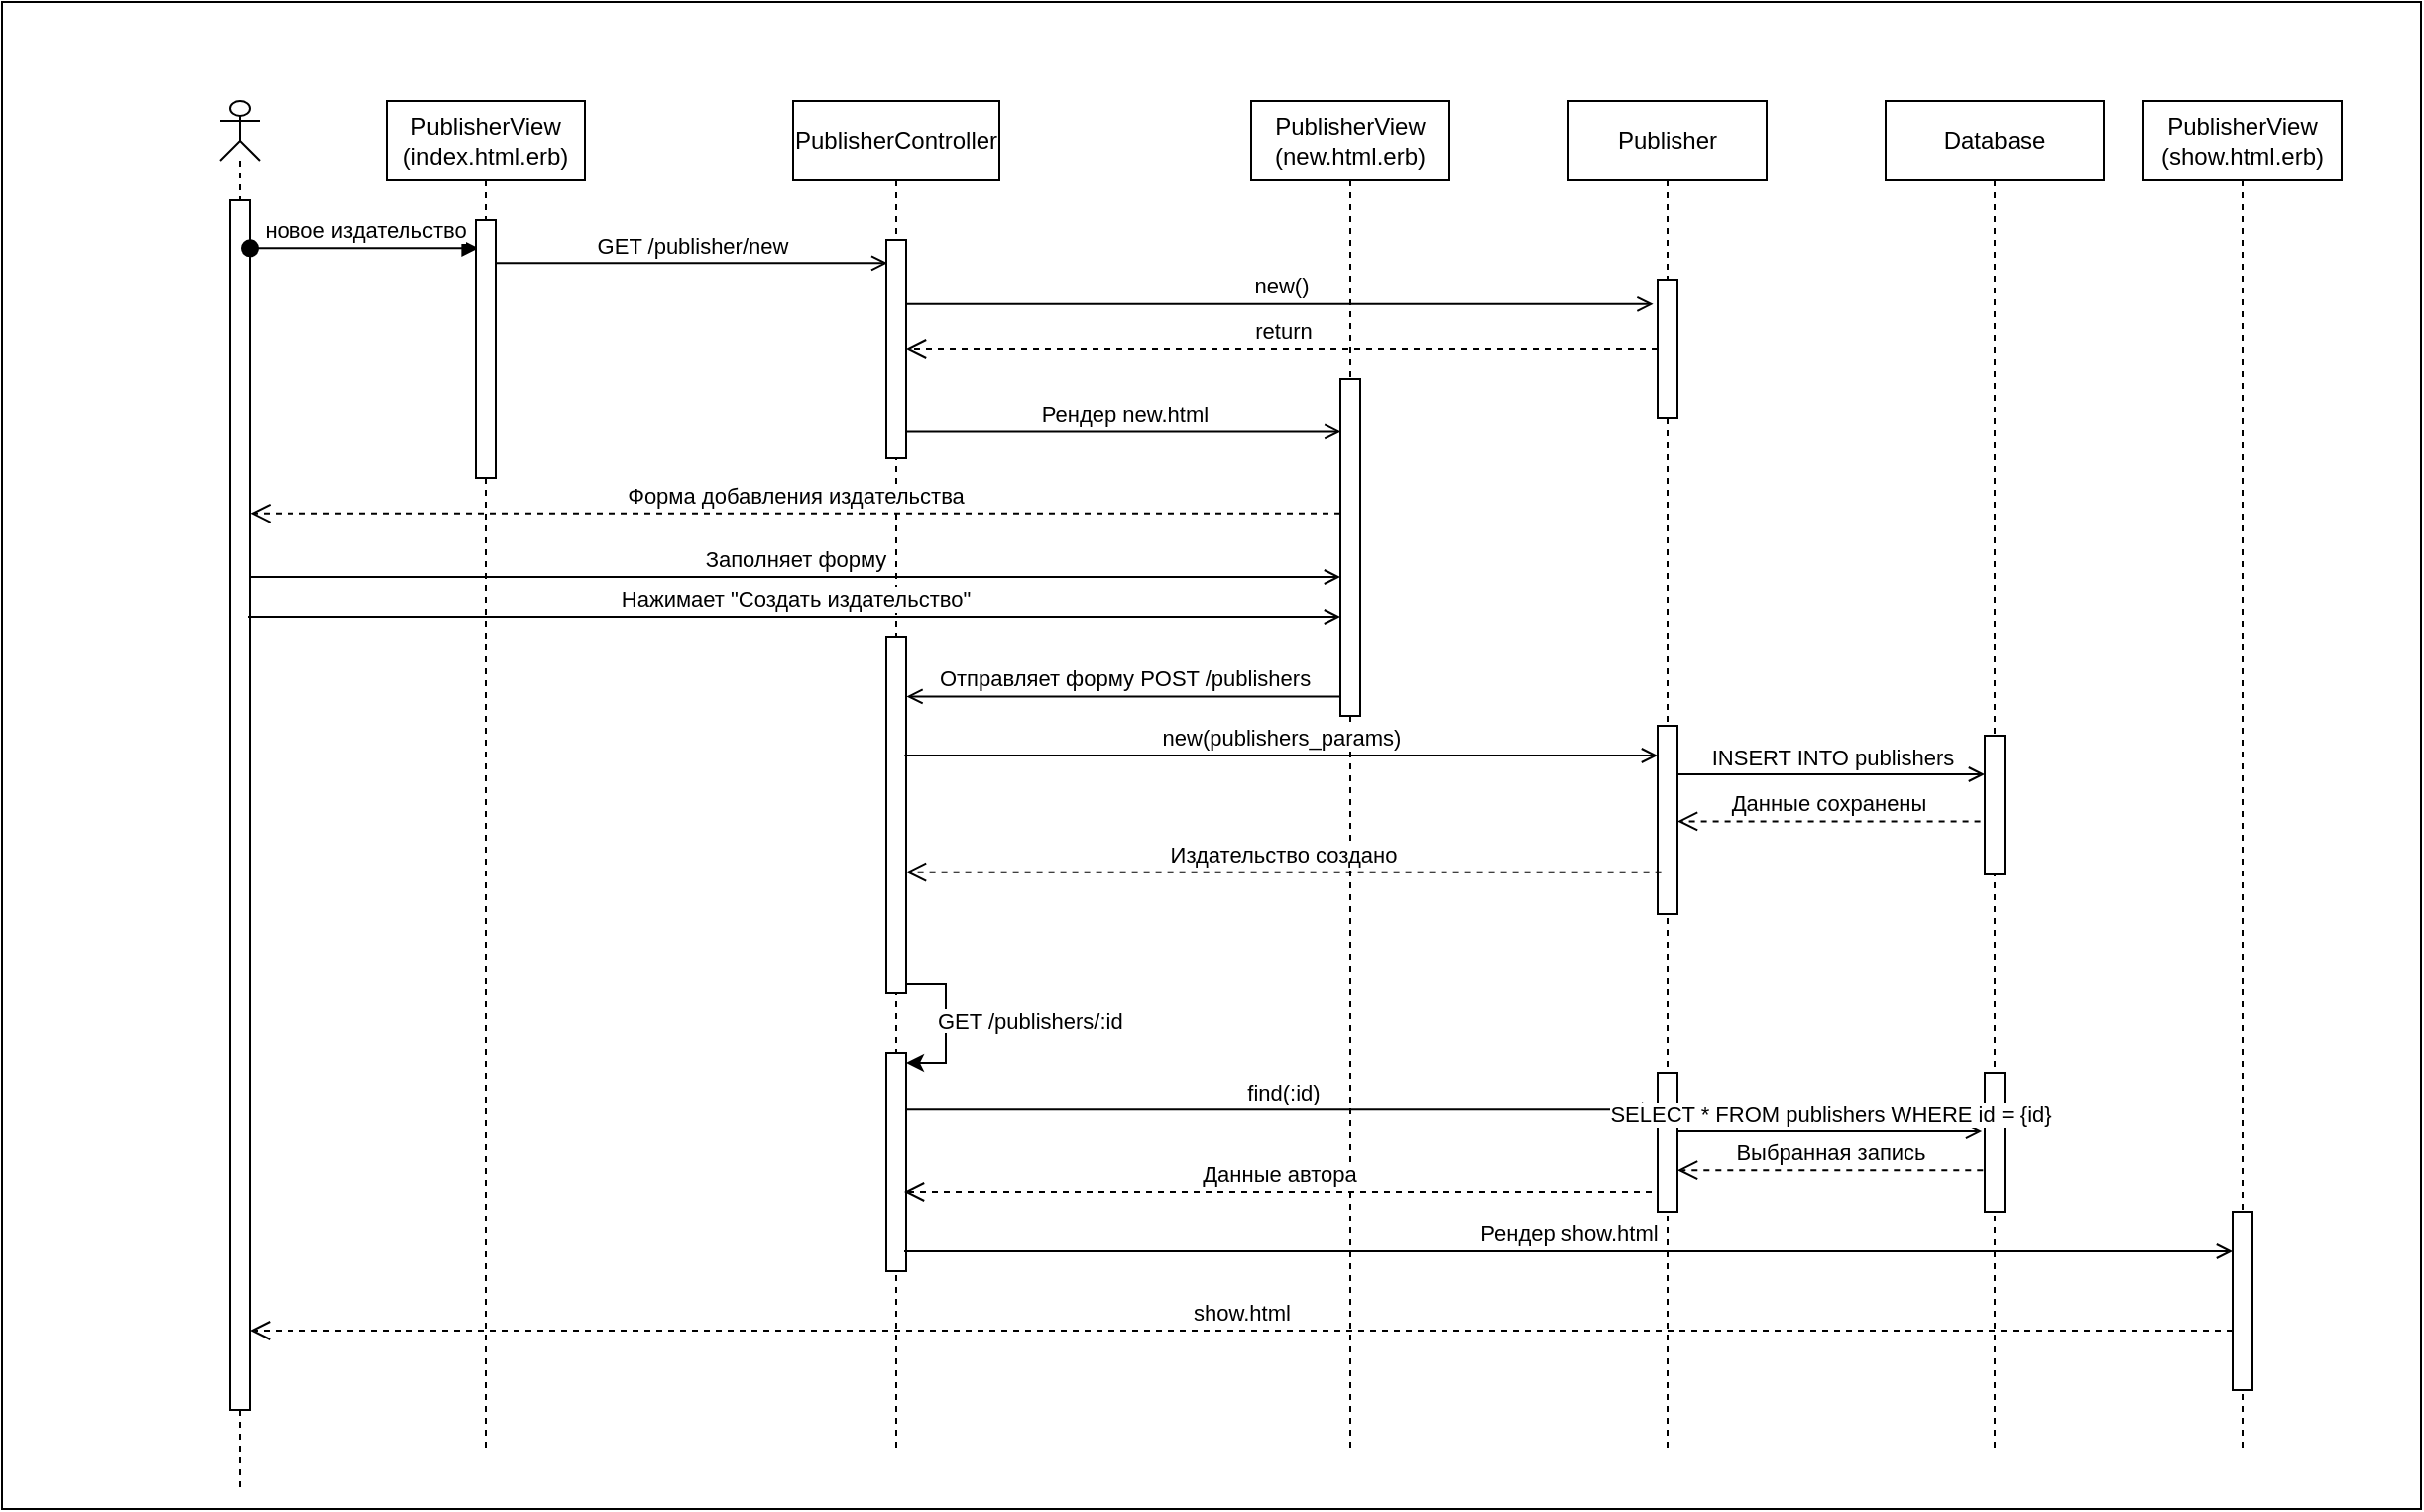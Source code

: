 <mxfile version="24.7.8">
  <diagram name="Page-1" id="2YBvvXClWsGukQMizWep">
    <mxGraphModel dx="1050" dy="1729" grid="1" gridSize="10" guides="1" tooltips="1" connect="1" arrows="1" fold="1" page="1" pageScale="1" pageWidth="850" pageHeight="1100" math="0" shadow="0">
      <root>
        <mxCell id="0" />
        <mxCell id="1" parent="0" />
        <mxCell id="fQp0y2A4cOLIVmd3CANU-1" value="" style="rounded=0;whiteSpace=wrap;html=1;" parent="1" vertex="1">
          <mxGeometry x="780" y="-10" width="1220" height="760" as="geometry" />
        </mxCell>
        <mxCell id="tYpc_6L7HMuKdfje9hwW-2" value="" style="shape=umlLifeline;perimeter=lifelinePerimeter;whiteSpace=wrap;html=1;container=1;dropTarget=0;collapsible=0;recursiveResize=0;outlineConnect=0;portConstraint=eastwest;newEdgeStyle={&quot;curved&quot;:0,&quot;rounded&quot;:0};participant=umlActor;size=30;" parent="1" vertex="1">
          <mxGeometry x="890" y="40" width="20" height="700" as="geometry" />
        </mxCell>
        <mxCell id="wfLRHfoRq0fTwZMZBJ59-5" value="" style="html=1;points=[[0,0,0,0,5],[0,1,0,0,-5],[1,0,0,0,5],[1,1,0,0,-5]];perimeter=orthogonalPerimeter;outlineConnect=0;targetShapes=umlLifeline;portConstraint=eastwest;newEdgeStyle={&quot;curved&quot;:0,&quot;rounded&quot;:0};" parent="tYpc_6L7HMuKdfje9hwW-2" vertex="1">
          <mxGeometry x="5" y="50" width="10" height="610" as="geometry" />
        </mxCell>
        <mxCell id="tYpc_6L7HMuKdfje9hwW-3" value="новое издательство" style="html=1;verticalAlign=bottom;startArrow=oval;startFill=1;endArrow=block;startSize=8;curved=0;rounded=0;entryX=0.13;entryY=0.109;entryDx=0;entryDy=0;entryPerimeter=0;" parent="1" source="wfLRHfoRq0fTwZMZBJ59-5" target="tYpc_6L7HMuKdfje9hwW-9" edge="1">
          <mxGeometry width="60" relative="1" as="geometry">
            <mxPoint x="910" y="120" as="sourcePoint" />
            <mxPoint x="1024" y="120" as="targetPoint" />
          </mxGeometry>
        </mxCell>
        <mxCell id="tYpc_6L7HMuKdfje9hwW-4" value="PublisherView (index.html.erb)" style="shape=umlLifeline;perimeter=lifelinePerimeter;whiteSpace=wrap;html=1;container=1;dropTarget=0;collapsible=0;recursiveResize=0;outlineConnect=0;portConstraint=eastwest;newEdgeStyle={&quot;curved&quot;:0,&quot;rounded&quot;:0};" parent="1" vertex="1">
          <mxGeometry x="974" y="40" width="100" height="680" as="geometry" />
        </mxCell>
        <mxCell id="tYpc_6L7HMuKdfje9hwW-9" value="" style="html=1;points=[[0,0,0,0,5],[0,1,0,0,-5],[1,0,0,0,5],[1,1,0,0,-5]];perimeter=orthogonalPerimeter;outlineConnect=0;targetShapes=umlLifeline;portConstraint=eastwest;newEdgeStyle={&quot;curved&quot;:0,&quot;rounded&quot;:0};" parent="tYpc_6L7HMuKdfje9hwW-4" vertex="1">
          <mxGeometry x="45" y="60" width="10" height="130" as="geometry" />
        </mxCell>
        <mxCell id="tYpc_6L7HMuKdfje9hwW-16" value="GET /publisher/new" style="html=1;verticalAlign=bottom;endArrow=open;curved=0;rounded=0;endFill=0;entryX=0.06;entryY=0.106;entryDx=0;entryDy=0;entryPerimeter=0;" parent="1" source="tYpc_6L7HMuKdfje9hwW-9" target="jrmJvbhl7SaxDvP2GgRS-2" edge="1">
          <mxGeometry x="0.0" relative="1" as="geometry">
            <mxPoint x="1029.0" y="120" as="sourcePoint" />
            <mxPoint x="1283.43" y="125.44" as="targetPoint" />
            <mxPoint as="offset" />
          </mxGeometry>
        </mxCell>
        <mxCell id="tYpc_6L7HMuKdfje9hwW-26" value="PublisherController" style="shape=umlLifeline;perimeter=lifelinePerimeter;whiteSpace=wrap;html=1;container=1;dropTarget=0;collapsible=0;recursiveResize=0;outlineConnect=0;portConstraint=eastwest;newEdgeStyle={&quot;curved&quot;:0,&quot;rounded&quot;:0};" parent="1" vertex="1">
          <mxGeometry x="1179" y="40" width="104" height="680" as="geometry" />
        </mxCell>
        <mxCell id="jrmJvbhl7SaxDvP2GgRS-2" value="" style="html=1;points=[[0,0,0,0,5],[0,1,0,0,-5],[1,0,0,0,5],[1,1,0,0,-5]];perimeter=orthogonalPerimeter;outlineConnect=0;targetShapes=umlLifeline;portConstraint=eastwest;newEdgeStyle={&quot;curved&quot;:0,&quot;rounded&quot;:0};" parent="tYpc_6L7HMuKdfje9hwW-26" vertex="1">
          <mxGeometry x="47" y="70" width="10" height="110" as="geometry" />
        </mxCell>
        <mxCell id="v7NIAbuUKZmujlHer3k5-10" value="" style="html=1;points=[[0,0,0,0,5],[0,1,0,0,-5],[1,0,0,0,5],[1,1,0,0,-5]];perimeter=orthogonalPerimeter;outlineConnect=0;targetShapes=umlLifeline;portConstraint=eastwest;newEdgeStyle={&quot;curved&quot;:0,&quot;rounded&quot;:0};" parent="tYpc_6L7HMuKdfje9hwW-26" vertex="1">
          <mxGeometry x="47" y="270" width="10" height="180" as="geometry" />
        </mxCell>
        <mxCell id="v7NIAbuUKZmujlHer3k5-19" value="" style="html=1;points=[[0,0,0,0,5],[0,1,0,0,-5],[1,0,0,0,5],[1,1,0,0,-5]];perimeter=orthogonalPerimeter;outlineConnect=0;targetShapes=umlLifeline;portConstraint=eastwest;newEdgeStyle={&quot;curved&quot;:0,&quot;rounded&quot;:0};" parent="tYpc_6L7HMuKdfje9hwW-26" vertex="1">
          <mxGeometry x="47" y="480" width="10" height="110" as="geometry" />
        </mxCell>
        <mxCell id="v7NIAbuUKZmujlHer3k5-20" style="edgeStyle=orthogonalEdgeStyle;rounded=0;orthogonalLoop=1;jettySize=auto;html=1;curved=0;exitX=1;exitY=1;exitDx=0;exitDy=-5;exitPerimeter=0;entryX=1;entryY=0;entryDx=0;entryDy=5;entryPerimeter=0;" parent="tYpc_6L7HMuKdfje9hwW-26" source="v7NIAbuUKZmujlHer3k5-10" target="v7NIAbuUKZmujlHer3k5-19" edge="1">
          <mxGeometry relative="1" as="geometry" />
        </mxCell>
        <mxCell id="tYpc_6L7HMuKdfje9hwW-33" value="Publisher" style="shape=umlLifeline;perimeter=lifelinePerimeter;whiteSpace=wrap;html=1;container=1;dropTarget=0;collapsible=0;recursiveResize=0;outlineConnect=0;portConstraint=eastwest;newEdgeStyle={&quot;curved&quot;:0,&quot;rounded&quot;:0};" parent="1" vertex="1">
          <mxGeometry x="1570" y="40" width="100" height="680" as="geometry" />
        </mxCell>
        <mxCell id="jrmJvbhl7SaxDvP2GgRS-6" value="" style="html=1;points=[[0,0,0,0,5],[0,1,0,0,-5],[1,0,0,0,5],[1,1,0,0,-5]];perimeter=orthogonalPerimeter;outlineConnect=0;targetShapes=umlLifeline;portConstraint=eastwest;newEdgeStyle={&quot;curved&quot;:0,&quot;rounded&quot;:0};" parent="tYpc_6L7HMuKdfje9hwW-33" vertex="1">
          <mxGeometry x="45" y="90" width="10" height="70" as="geometry" />
        </mxCell>
        <mxCell id="v7NIAbuUKZmujlHer3k5-12" value="" style="html=1;points=[[0,0,0,0,5],[0,1,0,0,-5],[1,0,0,0,5],[1,1,0,0,-5]];perimeter=orthogonalPerimeter;outlineConnect=0;targetShapes=umlLifeline;portConstraint=eastwest;newEdgeStyle={&quot;curved&quot;:0,&quot;rounded&quot;:0};" parent="tYpc_6L7HMuKdfje9hwW-33" vertex="1">
          <mxGeometry x="45" y="315" width="10" height="95" as="geometry" />
        </mxCell>
        <mxCell id="v7NIAbuUKZmujlHer3k5-23" value="" style="html=1;points=[[0,0,0,0,5],[0,1,0,0,-5],[1,0,0,0,5],[1,1,0,0,-5]];perimeter=orthogonalPerimeter;outlineConnect=0;targetShapes=umlLifeline;portConstraint=eastwest;newEdgeStyle={&quot;curved&quot;:0,&quot;rounded&quot;:0};" parent="tYpc_6L7HMuKdfje9hwW-33" vertex="1">
          <mxGeometry x="45" y="490" width="10" height="70" as="geometry" />
        </mxCell>
        <mxCell id="jrmJvbhl7SaxDvP2GgRS-44" value="PublisherView (show.html.erb)" style="shape=umlLifeline;perimeter=lifelinePerimeter;whiteSpace=wrap;html=1;container=1;dropTarget=0;collapsible=0;recursiveResize=0;outlineConnect=0;portConstraint=eastwest;newEdgeStyle={&quot;curved&quot;:0,&quot;rounded&quot;:0};" parent="1" vertex="1">
          <mxGeometry x="1860" y="40" width="100" height="680" as="geometry" />
        </mxCell>
        <mxCell id="wfLRHfoRq0fTwZMZBJ59-1" value="new()" style="html=1;verticalAlign=bottom;endArrow=open;curved=0;rounded=0;endFill=0;entryX=-0.22;entryY=0.177;entryDx=0;entryDy=0;entryPerimeter=0;" parent="1" source="jrmJvbhl7SaxDvP2GgRS-2" target="jrmJvbhl7SaxDvP2GgRS-6" edge="1">
          <mxGeometry relative="1" as="geometry">
            <mxPoint x="1240" y="140" as="sourcePoint" />
            <mxPoint x="1460" y="140" as="targetPoint" />
          </mxGeometry>
        </mxCell>
        <mxCell id="v7NIAbuUKZmujlHer3k5-1" value="PublisherView (new.html.erb)" style="shape=umlLifeline;perimeter=lifelinePerimeter;whiteSpace=wrap;html=1;container=1;dropTarget=0;collapsible=0;recursiveResize=0;outlineConnect=0;portConstraint=eastwest;newEdgeStyle={&quot;curved&quot;:0,&quot;rounded&quot;:0};" parent="1" vertex="1">
          <mxGeometry x="1410" y="40" width="100" height="680" as="geometry" />
        </mxCell>
        <mxCell id="v7NIAbuUKZmujlHer3k5-2" value="" style="html=1;points=[[0,0,0,0,5],[0,1,0,0,-5],[1,0,0,0,5],[1,1,0,0,-5]];perimeter=orthogonalPerimeter;outlineConnect=0;targetShapes=umlLifeline;portConstraint=eastwest;newEdgeStyle={&quot;curved&quot;:0,&quot;rounded&quot;:0};" parent="v7NIAbuUKZmujlHer3k5-1" vertex="1">
          <mxGeometry x="45" y="140" width="10" height="170" as="geometry" />
        </mxCell>
        <mxCell id="v7NIAbuUKZmujlHer3k5-3" value="Database" style="shape=umlLifeline;perimeter=lifelinePerimeter;whiteSpace=wrap;html=1;container=1;dropTarget=0;collapsible=0;recursiveResize=0;outlineConnect=0;portConstraint=eastwest;newEdgeStyle={&quot;curved&quot;:0,&quot;rounded&quot;:0};" parent="1" vertex="1">
          <mxGeometry x="1730" y="40" width="110" height="680" as="geometry" />
        </mxCell>
        <mxCell id="v7NIAbuUKZmujlHer3k5-4" value="" style="html=1;points=[[0,0,0,0,5],[0,1,0,0,-5],[1,0,0,0,5],[1,1,0,0,-5]];perimeter=orthogonalPerimeter;outlineConnect=0;targetShapes=umlLifeline;portConstraint=eastwest;newEdgeStyle={&quot;curved&quot;:0,&quot;rounded&quot;:0};" parent="v7NIAbuUKZmujlHer3k5-3" vertex="1">
          <mxGeometry x="50" y="320" width="10" height="70" as="geometry" />
        </mxCell>
        <mxCell id="tYpc_6L7HMuKdfje9hwW-75" value="show.html" style="html=1;verticalAlign=bottom;endArrow=open;dashed=1;endSize=8;curved=0;rounded=0;" parent="v7NIAbuUKZmujlHer3k5-3" source="jrmJvbhl7SaxDvP2GgRS-45" edge="1">
          <mxGeometry relative="1" as="geometry">
            <mxPoint x="168.59" y="630" as="sourcePoint" />
            <mxPoint x="-825" y="620.0" as="targetPoint" />
            <Array as="points">
              <mxPoint y="620" />
            </Array>
          </mxGeometry>
        </mxCell>
        <mxCell id="jrmJvbhl7SaxDvP2GgRS-45" value="" style="html=1;points=[[0,0,0,0,5],[0,1,0,0,-5],[1,0,0,0,5],[1,1,0,0,-5]];perimeter=orthogonalPerimeter;outlineConnect=0;targetShapes=umlLifeline;portConstraint=eastwest;newEdgeStyle={&quot;curved&quot;:0,&quot;rounded&quot;:0};" parent="v7NIAbuUKZmujlHer3k5-3" vertex="1">
          <mxGeometry x="175" y="560" width="10" height="90" as="geometry" />
        </mxCell>
        <mxCell id="wfLRHfoRq0fTwZMZBJ59-4" value="Рендер show.html" style="html=1;verticalAlign=bottom;endArrow=open;curved=0;rounded=0;endFill=0;entryX=0;entryY=0.163;entryDx=0;entryDy=0;entryPerimeter=0;" parent="v7NIAbuUKZmujlHer3k5-3" edge="1">
          <mxGeometry relative="1" as="geometry">
            <mxPoint x="-495" y="580" as="sourcePoint" />
            <mxPoint x="175" y="580" as="targetPoint" />
          </mxGeometry>
        </mxCell>
        <mxCell id="Avhx0cM3USmawq-kd9NH-1" value="" style="html=1;points=[[0,0,0,0,5],[0,1,0,0,-5],[1,0,0,0,5],[1,1,0,0,-5]];perimeter=orthogonalPerimeter;outlineConnect=0;targetShapes=umlLifeline;portConstraint=eastwest;newEdgeStyle={&quot;curved&quot;:0,&quot;rounded&quot;:0};" parent="v7NIAbuUKZmujlHer3k5-3" vertex="1">
          <mxGeometry x="50" y="490" width="10" height="70" as="geometry" />
        </mxCell>
        <mxCell id="v7NIAbuUKZmujlHer3k5-5" value="return" style="html=1;verticalAlign=bottom;endArrow=open;dashed=1;endSize=8;curved=0;rounded=0;" parent="1" source="jrmJvbhl7SaxDvP2GgRS-6" target="jrmJvbhl7SaxDvP2GgRS-2" edge="1">
          <mxGeometry relative="1" as="geometry">
            <mxPoint x="1480" y="170" as="sourcePoint" />
            <mxPoint x="1260" y="170" as="targetPoint" />
          </mxGeometry>
        </mxCell>
        <mxCell id="v7NIAbuUKZmujlHer3k5-6" value="Рендер new.html" style="html=1;verticalAlign=bottom;endArrow=open;curved=0;rounded=0;endFill=0;entryX=0.023;entryY=0.157;entryDx=0;entryDy=0;entryPerimeter=0;" parent="1" source="jrmJvbhl7SaxDvP2GgRS-2" target="v7NIAbuUKZmujlHer3k5-2" edge="1">
          <mxGeometry relative="1" as="geometry">
            <mxPoint x="1240" y="200" as="sourcePoint" />
            <mxPoint x="1450" y="200" as="targetPoint" />
          </mxGeometry>
        </mxCell>
        <mxCell id="v7NIAbuUKZmujlHer3k5-7" value="Форма добавления издательства" style="html=1;verticalAlign=bottom;endArrow=open;dashed=1;endSize=8;curved=0;rounded=0;entryX=0.761;entryY=0.297;entryDx=0;entryDy=0;entryPerimeter=0;" parent="1" source="v7NIAbuUKZmujlHer3k5-2" target="tYpc_6L7HMuKdfje9hwW-2" edge="1">
          <mxGeometry relative="1" as="geometry">
            <mxPoint x="1410" y="280" as="sourcePoint" />
            <mxPoint x="1030" y="280" as="targetPoint" />
          </mxGeometry>
        </mxCell>
        <mxCell id="v7NIAbuUKZmujlHer3k5-8" value="Заполняет форму" style="html=1;verticalAlign=bottom;endArrow=open;curved=0;rounded=0;endFill=0;" parent="1" edge="1">
          <mxGeometry relative="1" as="geometry">
            <mxPoint x="905" y="280" as="sourcePoint" />
            <mxPoint x="1455" y="280.0" as="targetPoint" />
          </mxGeometry>
        </mxCell>
        <mxCell id="v7NIAbuUKZmujlHer3k5-9" value="Нажимает &quot;Создать издательство&quot;" style="html=1;verticalAlign=bottom;endArrow=open;curved=0;rounded=0;endFill=0;exitX=0.9;exitY=0.415;exitDx=0;exitDy=0;exitPerimeter=0;" parent="1" edge="1">
          <mxGeometry relative="1" as="geometry">
            <mxPoint x="904.0" y="300.0" as="sourcePoint" />
            <mxPoint x="1455" y="300.0" as="targetPoint" />
          </mxGeometry>
        </mxCell>
        <mxCell id="v7NIAbuUKZmujlHer3k5-11" value="Отправляет форму POST /publishers" style="html=1;verticalAlign=bottom;endArrow=open;curved=0;rounded=0;endFill=0;entryX=1.023;entryY=0.168;entryDx=0;entryDy=0;entryPerimeter=0;" parent="1" source="v7NIAbuUKZmujlHer3k5-2" target="v7NIAbuUKZmujlHer3k5-10" edge="1">
          <mxGeometry relative="1" as="geometry">
            <mxPoint x="1245" y="350" as="sourcePoint" />
            <mxPoint x="1465" y="350" as="targetPoint" />
          </mxGeometry>
        </mxCell>
        <mxCell id="v7NIAbuUKZmujlHer3k5-14" value="new(publishers_params)" style="html=1;verticalAlign=bottom;endArrow=open;curved=0;rounded=0;endFill=0;exitX=1.018;exitY=0.479;exitDx=0;exitDy=0;exitPerimeter=0;" parent="1" edge="1">
          <mxGeometry relative="1" as="geometry">
            <mxPoint x="1235.18" y="370" as="sourcePoint" />
            <mxPoint x="1615" y="370" as="targetPoint" />
          </mxGeometry>
        </mxCell>
        <mxCell id="v7NIAbuUKZmujlHer3k5-15" value="INSERT INTO publishers" style="html=1;verticalAlign=bottom;endArrow=open;curved=0;rounded=0;endFill=0;" parent="1" target="v7NIAbuUKZmujlHer3k5-4" edge="1">
          <mxGeometry relative="1" as="geometry">
            <mxPoint x="1625" y="379.5" as="sourcePoint" />
            <mxPoint x="1776" y="379.5" as="targetPoint" />
          </mxGeometry>
        </mxCell>
        <mxCell id="v7NIAbuUKZmujlHer3k5-16" value="Данные сохранены" style="html=1;verticalAlign=bottom;endArrow=open;dashed=1;endSize=8;curved=0;rounded=0;exitX=-0.22;exitY=0.617;exitDx=0;exitDy=0;exitPerimeter=0;" parent="1" source="v7NIAbuUKZmujlHer3k5-4" target="v7NIAbuUKZmujlHer3k5-12" edge="1">
          <mxGeometry relative="1" as="geometry">
            <mxPoint x="1600" y="460" as="sourcePoint" />
            <mxPoint x="1220" y="460" as="targetPoint" />
          </mxGeometry>
        </mxCell>
        <mxCell id="v7NIAbuUKZmujlHer3k5-18" value="Издательство создано" style="html=1;verticalAlign=bottom;endArrow=open;dashed=1;endSize=8;curved=0;rounded=0;exitX=0.18;exitY=0.777;exitDx=0;exitDy=0;exitPerimeter=0;" parent="1" source="v7NIAbuUKZmujlHer3k5-12" target="v7NIAbuUKZmujlHer3k5-10" edge="1">
          <mxGeometry relative="1" as="geometry">
            <mxPoint x="1488" y="413" as="sourcePoint" />
            <mxPoint x="1340" y="413" as="targetPoint" />
          </mxGeometry>
        </mxCell>
        <mxCell id="v7NIAbuUKZmujlHer3k5-22" value="&lt;span style=&quot;color: rgb(0, 0, 0); font-family: Helvetica; font-size: 11px; font-style: normal; font-variant-ligatures: normal; font-variant-caps: normal; font-weight: 400; letter-spacing: normal; orphans: 2; text-align: center; text-indent: 0px; text-transform: none; widows: 2; word-spacing: 0px; -webkit-text-stroke-width: 0px; background-color: rgb(255, 255, 255); text-decoration-thickness: initial; text-decoration-style: initial; text-decoration-color: initial; float: none; display: inline !important;&quot;&gt;GET /publishers/:id&lt;/span&gt;" style="text;whiteSpace=wrap;html=1;" parent="1" vertex="1">
          <mxGeometry x="1250" y="490" width="110" height="40" as="geometry" />
        </mxCell>
        <mxCell id="v7NIAbuUKZmujlHer3k5-24" value="find(:id)" style="html=1;verticalAlign=bottom;endArrow=open;curved=0;rounded=0;endFill=0;entryX=-0.002;entryY=0.266;entryDx=0;entryDy=0;entryPerimeter=0;" parent="1" source="v7NIAbuUKZmujlHer3k5-19" target="v7NIAbuUKZmujlHer3k5-23" edge="1">
          <mxGeometry relative="1" as="geometry">
            <mxPoint x="1250" y="549" as="sourcePoint" />
            <mxPoint x="1610" y="549" as="targetPoint" />
          </mxGeometry>
        </mxCell>
        <mxCell id="v7NIAbuUKZmujlHer3k5-25" value="Данные автора" style="html=1;verticalAlign=bottom;endArrow=open;dashed=1;endSize=8;curved=0;rounded=0;exitX=0.18;exitY=0.777;exitDx=0;exitDy=0;exitPerimeter=0;" parent="1" edge="1">
          <mxGeometry relative="1" as="geometry">
            <mxPoint x="1612" y="590" as="sourcePoint" />
            <mxPoint x="1235" y="590" as="targetPoint" />
          </mxGeometry>
        </mxCell>
        <mxCell id="Avhx0cM3USmawq-kd9NH-2" value="SELECT * FROM publishers WHERE id = {id}" style="html=1;verticalAlign=bottom;endArrow=open;curved=0;rounded=0;endFill=0;entryX=-0.143;entryY=0.422;entryDx=0;entryDy=0;entryPerimeter=0;" parent="1" source="v7NIAbuUKZmujlHer3k5-23" target="Avhx0cM3USmawq-kd9NH-1" edge="1">
          <mxGeometry relative="1" as="geometry">
            <mxPoint x="1370" y="500" as="sourcePoint" />
            <mxPoint x="1750" y="500" as="targetPoint" />
          </mxGeometry>
        </mxCell>
        <mxCell id="Avhx0cM3USmawq-kd9NH-3" value="Выбранная запись" style="html=1;verticalAlign=bottom;endArrow=open;dashed=1;endSize=8;curved=0;rounded=0;exitX=-0.086;exitY=0.701;exitDx=0;exitDy=0;exitPerimeter=0;" parent="1" source="Avhx0cM3USmawq-kd9NH-1" target="v7NIAbuUKZmujlHer3k5-23" edge="1">
          <mxGeometry relative="1" as="geometry">
            <mxPoint x="1780" y="500" as="sourcePoint" />
            <mxPoint x="1400" y="500" as="targetPoint" />
          </mxGeometry>
        </mxCell>
      </root>
    </mxGraphModel>
  </diagram>
</mxfile>

